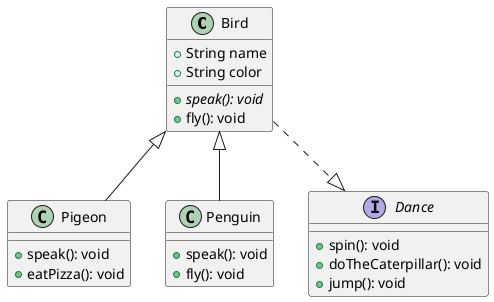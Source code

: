 @startuml
class Bird {
    +String name
    +String color
    +{abstract} speak(): void
    +fly(): void
}

class Pigeon{
    +speak(): void
    +eatPizza(): void
}
Bird <|-- Pigeon

class Penguin{
    +speak(): void
    +fly(): void
}
Bird <|-- Penguin

interface Dance{
    +spin(): void
    +doTheCaterpillar(): void
    +jump(): void
}
Bird ..|> Dance

@enduml